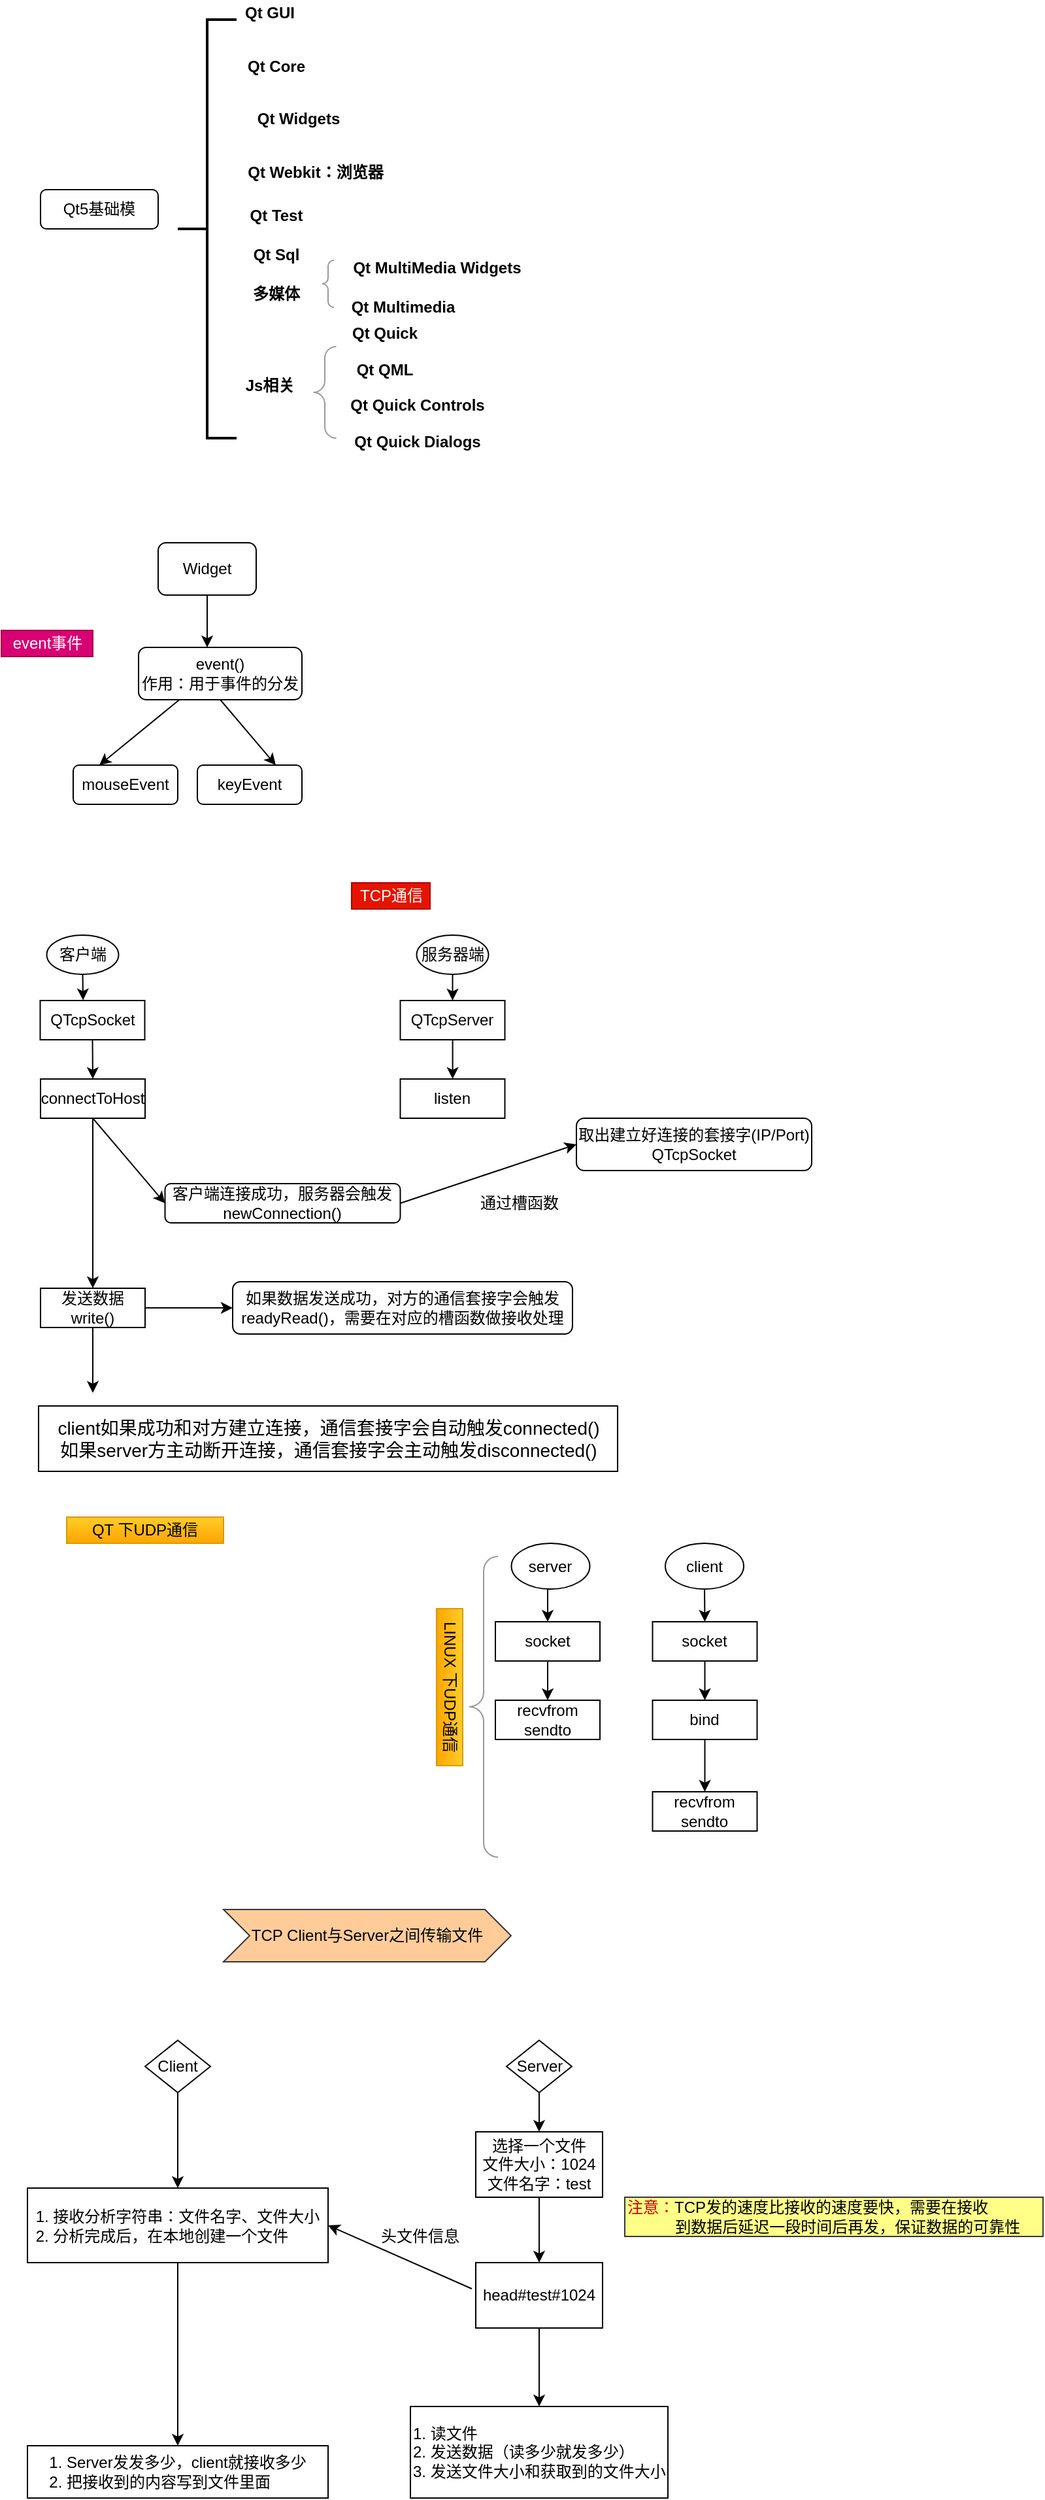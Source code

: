 <mxfile version="12.6.5" type="device"><diagram id="HTfQXZW-GP4o81y0SO6y" name="第 1 页"><mxGraphModel dx="1024" dy="596" grid="1" gridSize="10" guides="1" tooltips="1" connect="1" arrows="1" fold="1" page="1" pageScale="1" pageWidth="827" pageHeight="1169" math="0" shadow="0"><root><mxCell id="0"/><mxCell id="1" parent="0"/><mxCell id="d4XF6hIFqRcuVYZqolb3-1" value="Qt5基础模" style="rounded=1;whiteSpace=wrap;html=1;" parent="1" vertex="1"><mxGeometry x="60" y="165" width="90" height="30" as="geometry"/></mxCell><mxCell id="d4XF6hIFqRcuVYZqolb3-2" value="Qt Widgets" style="text;html=1;align=center;verticalAlign=middle;resizable=0;points=[];autosize=1;fontStyle=1" parent="1" vertex="1"><mxGeometry x="217" y="101" width="80" height="20" as="geometry"/></mxCell><mxCell id="d4XF6hIFqRcuVYZqolb3-3" value="Qt Webkit：浏览器" style="text;html=1;align=center;verticalAlign=middle;resizable=0;points=[];autosize=1;fontStyle=1" parent="1" vertex="1"><mxGeometry x="210" y="142" width="120" height="20" as="geometry"/></mxCell><mxCell id="d4XF6hIFqRcuVYZqolb3-6" value="Qt Test" style="text;html=1;align=center;verticalAlign=middle;resizable=0;points=[];autosize=1;fontStyle=1" parent="1" vertex="1"><mxGeometry x="210" y="175" width="60" height="20" as="geometry"/></mxCell><mxCell id="d4XF6hIFqRcuVYZqolb3-7" value="Qt Sql" style="text;html=1;align=center;verticalAlign=middle;resizable=0;points=[];autosize=1;fontStyle=1" parent="1" vertex="1"><mxGeometry x="215" y="205" width="50" height="20" as="geometry"/></mxCell><mxCell id="d4XF6hIFqRcuVYZqolb3-8" value="多媒体" style="text;html=1;align=center;verticalAlign=middle;resizable=0;points=[];autosize=1;fontStyle=1" parent="1" vertex="1"><mxGeometry x="215" y="235" width="50" height="20" as="geometry"/></mxCell><mxCell id="d4XF6hIFqRcuVYZqolb3-11" value="Qt MultiMedia Widgets" style="text;html=1;align=center;verticalAlign=middle;resizable=0;points=[];autosize=1;fontStyle=1" parent="1" vertex="1"><mxGeometry x="293" y="215" width="140" height="20" as="geometry"/></mxCell><mxCell id="d4XF6hIFqRcuVYZqolb3-12" value="Qt Multimedia" style="text;html=1;align=center;verticalAlign=middle;resizable=0;points=[];autosize=1;fontStyle=1" parent="1" vertex="1"><mxGeometry x="292" y="245" width="90" height="20" as="geometry"/></mxCell><mxCell id="d4XF6hIFqRcuVYZqolb3-13" value="Js相关" style="text;html=1;align=center;verticalAlign=middle;resizable=0;points=[];autosize=1;fontStyle=1" parent="1" vertex="1"><mxGeometry x="210" y="305" width="50" height="20" as="geometry"/></mxCell><mxCell id="d4XF6hIFqRcuVYZqolb3-14" value="Qt Quick" style="text;html=1;align=center;verticalAlign=middle;resizable=0;points=[];autosize=1;fontStyle=1" parent="1" vertex="1"><mxGeometry x="288" y="265" width="70" height="20" as="geometry"/></mxCell><mxCell id="d4XF6hIFqRcuVYZqolb3-15" value="Qt QML" style="text;html=1;align=center;verticalAlign=middle;resizable=0;points=[];autosize=1;fontStyle=1" parent="1" vertex="1"><mxGeometry x="293" y="293" width="60" height="20" as="geometry"/></mxCell><mxCell id="d4XF6hIFqRcuVYZqolb3-16" value="Qt Quick Controls" style="text;html=1;align=center;verticalAlign=middle;resizable=0;points=[];autosize=1;fontStyle=1" parent="1" vertex="1"><mxGeometry x="288" y="320" width="120" height="20" as="geometry"/></mxCell><mxCell id="d4XF6hIFqRcuVYZqolb3-17" value="Qt Quick Dialogs" style="text;html=1;align=center;verticalAlign=middle;resizable=0;points=[];autosize=1;fontStyle=1" parent="1" vertex="1"><mxGeometry x="293" y="348" width="110" height="20" as="geometry"/></mxCell><mxCell id="d4XF6hIFqRcuVYZqolb3-18" value="Qt Core" style="text;html=1;align=center;verticalAlign=middle;resizable=0;points=[];autosize=1;fontStyle=1" parent="1" vertex="1"><mxGeometry x="210" y="61" width="60" height="20" as="geometry"/></mxCell><mxCell id="d4XF6hIFqRcuVYZqolb3-19" value="Qt GUI" style="text;html=1;align=center;verticalAlign=middle;resizable=0;points=[];autosize=1;fontStyle=1" parent="1" vertex="1"><mxGeometry x="210" y="20" width="50" height="20" as="geometry"/></mxCell><mxCell id="d4XF6hIFqRcuVYZqolb3-24" value="" style="labelPosition=right;align=left;strokeWidth=1;shape=mxgraph.mockup.markup.curlyBrace;html=1;shadow=0;dashed=0;strokeColor=#999999;direction=north;fontStyle=1" parent="1" vertex="1"><mxGeometry x="270" y="219" width="20" height="36" as="geometry"/></mxCell><mxCell id="d4XF6hIFqRcuVYZqolb3-25" value="" style="labelPosition=right;align=left;strokeWidth=1;shape=mxgraph.mockup.markup.curlyBrace;html=1;shadow=0;dashed=0;strokeColor=#999999;direction=north;fontStyle=1" parent="1" vertex="1"><mxGeometry x="265" y="285" width="25" height="70" as="geometry"/></mxCell><mxCell id="d4XF6hIFqRcuVYZqolb3-28" value="" style="strokeWidth=2;html=1;shape=mxgraph.flowchart.annotation_2;align=left;labelPosition=right;pointerEvents=1;" parent="1" vertex="1"><mxGeometry x="165" y="35" width="45" height="320" as="geometry"/></mxCell><mxCell id="SctWM3pjKoVs_axGlhRX-1" value="Widget" style="rounded=1;whiteSpace=wrap;html=1;" parent="1" vertex="1"><mxGeometry x="150" y="435" width="75" height="40" as="geometry"/></mxCell><mxCell id="SctWM3pjKoVs_axGlhRX-2" value="event()&lt;br&gt;作用：用于事件的分发" style="rounded=1;whiteSpace=wrap;html=1;" parent="1" vertex="1"><mxGeometry x="135" y="515" width="125" height="40" as="geometry"/></mxCell><mxCell id="SctWM3pjKoVs_axGlhRX-4" value="mouseEvent" style="rounded=1;whiteSpace=wrap;html=1;" parent="1" vertex="1"><mxGeometry x="85" y="605" width="80" height="30" as="geometry"/></mxCell><mxCell id="SctWM3pjKoVs_axGlhRX-5" value="keyEvent" style="rounded=1;whiteSpace=wrap;html=1;" parent="1" vertex="1"><mxGeometry x="180" y="605" width="80" height="30" as="geometry"/></mxCell><mxCell id="SctWM3pjKoVs_axGlhRX-6" value="" style="endArrow=classic;html=1;entryX=0.25;entryY=0;entryDx=0;entryDy=0;exitX=0.25;exitY=1;exitDx=0;exitDy=0;" parent="1" source="SctWM3pjKoVs_axGlhRX-2" target="SctWM3pjKoVs_axGlhRX-4" edge="1"><mxGeometry width="50" height="50" relative="1" as="geometry"><mxPoint x="70" y="565" as="sourcePoint"/><mxPoint x="120" y="515" as="targetPoint"/></mxGeometry></mxCell><mxCell id="SctWM3pjKoVs_axGlhRX-7" value="" style="endArrow=classic;html=1;exitX=0.5;exitY=1;exitDx=0;exitDy=0;entryX=0.75;entryY=0;entryDx=0;entryDy=0;" parent="1" source="SctWM3pjKoVs_axGlhRX-2" target="SctWM3pjKoVs_axGlhRX-5" edge="1"><mxGeometry width="50" height="50" relative="1" as="geometry"><mxPoint x="330" y="605" as="sourcePoint"/><mxPoint x="380" y="555" as="targetPoint"/></mxGeometry></mxCell><mxCell id="SctWM3pjKoVs_axGlhRX-8" value="" style="endArrow=classic;html=1;exitX=0.5;exitY=1;exitDx=0;exitDy=0;entryX=0.42;entryY=0;entryDx=0;entryDy=0;entryPerimeter=0;" parent="1" source="SctWM3pjKoVs_axGlhRX-1" target="SctWM3pjKoVs_axGlhRX-2" edge="1"><mxGeometry width="50" height="50" relative="1" as="geometry"><mxPoint x="190" y="485" as="sourcePoint"/><mxPoint x="320" y="465" as="targetPoint"/></mxGeometry></mxCell><mxCell id="SctWM3pjKoVs_axGlhRX-9" value="event事件" style="text;html=1;align=center;verticalAlign=middle;resizable=0;points=[];autosize=1;fillColor=#d80073;strokeColor=#A50040;fontColor=#ffffff;" parent="1" vertex="1"><mxGeometry x="30" y="502" width="70" height="20" as="geometry"/></mxCell><mxCell id="G5ik3eymEjVucx8WVntN-1" value="TCP通信" style="text;html=1;align=center;verticalAlign=middle;resizable=0;points=[];autosize=1;fillColor=#e51400;strokeColor=#B20000;fontColor=#ffffff;" parent="1" vertex="1"><mxGeometry x="298" y="695" width="60" height="20" as="geometry"/></mxCell><mxCell id="G5ik3eymEjVucx8WVntN-16" style="edgeStyle=orthogonalEdgeStyle;rounded=0;orthogonalLoop=1;jettySize=auto;html=1;exitX=0.5;exitY=1;exitDx=0;exitDy=0;entryX=0.41;entryY=-0.007;entryDx=0;entryDy=0;entryPerimeter=0;" parent="1" source="G5ik3eymEjVucx8WVntN-3" target="G5ik3eymEjVucx8WVntN-4" edge="1"><mxGeometry relative="1" as="geometry"/></mxCell><mxCell id="G5ik3eymEjVucx8WVntN-3" value="客户端" style="ellipse;whiteSpace=wrap;html=1;" parent="1" vertex="1"><mxGeometry x="64.75" y="735" width="55" height="30" as="geometry"/></mxCell><mxCell id="G5ik3eymEjVucx8WVntN-17" style="edgeStyle=orthogonalEdgeStyle;rounded=0;orthogonalLoop=1;jettySize=auto;html=1;exitX=0.5;exitY=1;exitDx=0;exitDy=0;entryX=0.5;entryY=0;entryDx=0;entryDy=0;" parent="1" source="G5ik3eymEjVucx8WVntN-4" target="G5ik3eymEjVucx8WVntN-5" edge="1"><mxGeometry relative="1" as="geometry"/></mxCell><mxCell id="G5ik3eymEjVucx8WVntN-4" value="QTcpSocket" style="rounded=0;whiteSpace=wrap;html=1;" parent="1" vertex="1"><mxGeometry x="59.75" y="785" width="80" height="30" as="geometry"/></mxCell><mxCell id="G5ik3eymEjVucx8WVntN-26" style="edgeStyle=orthogonalEdgeStyle;rounded=0;orthogonalLoop=1;jettySize=auto;html=1;" parent="1" source="G5ik3eymEjVucx8WVntN-5" target="G5ik3eymEjVucx8WVntN-7" edge="1"><mxGeometry relative="1" as="geometry"/></mxCell><mxCell id="G5ik3eymEjVucx8WVntN-5" value="connectToHost" style="rounded=0;whiteSpace=wrap;html=1;" parent="1" vertex="1"><mxGeometry x="60" y="845" width="80" height="30" as="geometry"/></mxCell><mxCell id="G5ik3eymEjVucx8WVntN-25" style="edgeStyle=orthogonalEdgeStyle;rounded=0;orthogonalLoop=1;jettySize=auto;html=1;entryX=0;entryY=0.5;entryDx=0;entryDy=0;" parent="1" source="G5ik3eymEjVucx8WVntN-7" target="G5ik3eymEjVucx8WVntN-24" edge="1"><mxGeometry relative="1" as="geometry"/></mxCell><mxCell id="hzO7Vf2Xt3Nu7v-gK0D9-2" style="edgeStyle=orthogonalEdgeStyle;rounded=0;orthogonalLoop=1;jettySize=auto;html=1;" edge="1" parent="1" source="G5ik3eymEjVucx8WVntN-7"><mxGeometry relative="1" as="geometry"><mxPoint x="100" y="1085" as="targetPoint"/></mxGeometry></mxCell><mxCell id="G5ik3eymEjVucx8WVntN-7" value="发送数据 write()" style="rounded=0;whiteSpace=wrap;html=1;" parent="1" vertex="1"><mxGeometry x="60" y="1005" width="80" height="30" as="geometry"/></mxCell><mxCell id="G5ik3eymEjVucx8WVntN-14" style="edgeStyle=orthogonalEdgeStyle;rounded=0;orthogonalLoop=1;jettySize=auto;html=1;exitX=0.5;exitY=1;exitDx=0;exitDy=0;entryX=0.5;entryY=0;entryDx=0;entryDy=0;" parent="1" source="G5ik3eymEjVucx8WVntN-8" target="G5ik3eymEjVucx8WVntN-9" edge="1"><mxGeometry relative="1" as="geometry"/></mxCell><mxCell id="G5ik3eymEjVucx8WVntN-8" value="服务器端" style="ellipse;whiteSpace=wrap;html=1;" parent="1" vertex="1"><mxGeometry x="347.75" y="735" width="55" height="30" as="geometry"/></mxCell><mxCell id="G5ik3eymEjVucx8WVntN-11" value="" style="edgeStyle=orthogonalEdgeStyle;rounded=0;orthogonalLoop=1;jettySize=auto;html=1;" parent="1" source="G5ik3eymEjVucx8WVntN-9" target="G5ik3eymEjVucx8WVntN-10" edge="1"><mxGeometry relative="1" as="geometry"/></mxCell><mxCell id="G5ik3eymEjVucx8WVntN-9" value="QTcpServer" style="rounded=0;whiteSpace=wrap;html=1;" parent="1" vertex="1"><mxGeometry x="335.25" y="785" width="80" height="30" as="geometry"/></mxCell><mxCell id="G5ik3eymEjVucx8WVntN-10" value="listen" style="rounded=0;whiteSpace=wrap;html=1;" parent="1" vertex="1"><mxGeometry x="335.25" y="845" width="80" height="30" as="geometry"/></mxCell><mxCell id="G5ik3eymEjVucx8WVntN-18" value="客户端连接成功，服务器会触发newConnection()" style="rounded=1;whiteSpace=wrap;html=1;" parent="1" vertex="1"><mxGeometry x="155.25" y="925" width="180" height="30" as="geometry"/></mxCell><mxCell id="G5ik3eymEjVucx8WVntN-19" value="取出建立好连接的套接字(IP/Port)&lt;br&gt;QTcpSocket" style="rounded=1;whiteSpace=wrap;html=1;" parent="1" vertex="1"><mxGeometry x="470" y="875" width="180" height="40" as="geometry"/></mxCell><mxCell id="G5ik3eymEjVucx8WVntN-20" value="" style="endArrow=classic;html=1;exitX=0.5;exitY=1;exitDx=0;exitDy=0;entryX=0;entryY=0.5;entryDx=0;entryDy=0;" parent="1" source="G5ik3eymEjVucx8WVntN-5" target="G5ik3eymEjVucx8WVntN-18" edge="1"><mxGeometry width="50" height="50" relative="1" as="geometry"><mxPoint x="100" y="1065" as="sourcePoint"/><mxPoint x="150" y="1015" as="targetPoint"/></mxGeometry></mxCell><mxCell id="G5ik3eymEjVucx8WVntN-21" value="" style="endArrow=classic;html=1;exitX=1;exitY=0.5;exitDx=0;exitDy=0;entryX=0;entryY=0.5;entryDx=0;entryDy=0;" parent="1" source="G5ik3eymEjVucx8WVntN-18" target="G5ik3eymEjVucx8WVntN-19" edge="1"><mxGeometry width="50" height="50" relative="1" as="geometry"><mxPoint x="410" y="955" as="sourcePoint"/><mxPoint x="460" y="905" as="targetPoint"/></mxGeometry></mxCell><mxCell id="G5ik3eymEjVucx8WVntN-22" value="通过槽函数" style="text;html=1;strokeColor=none;fillColor=none;align=center;verticalAlign=middle;whiteSpace=wrap;rounded=0;" parent="1" vertex="1"><mxGeometry x="393" y="925" width="67" height="30" as="geometry"/></mxCell><mxCell id="G5ik3eymEjVucx8WVntN-24" value="如果数据发送成功，对方的通信套接字会触发readyRead()，需要在对应的槽函数做接收处理" style="rounded=1;whiteSpace=wrap;html=1;" parent="1" vertex="1"><mxGeometry x="207" y="1000" width="260" height="40" as="geometry"/></mxCell><mxCell id="hzO7Vf2Xt3Nu7v-gK0D9-3" value="&lt;span style=&quot;font-size: 14px&quot;&gt;client如果成功和对方建立连接，通信套接字会自动触发connected()&lt;/span&gt;&lt;br style=&quot;font-size: 14px&quot;&gt;&lt;span style=&quot;font-size: 14px&quot;&gt;如果server方主动断开连接，通信套接字会主动触发disconnected()&lt;/span&gt;" style="rounded=0;whiteSpace=wrap;html=1;" vertex="1" parent="1"><mxGeometry x="58.5" y="1095" width="443" height="50" as="geometry"/></mxCell><mxCell id="hzO7Vf2Xt3Nu7v-gK0D9-14" style="edgeStyle=orthogonalEdgeStyle;rounded=0;orthogonalLoop=1;jettySize=auto;html=1;exitX=0.5;exitY=1;exitDx=0;exitDy=0;entryX=0.5;entryY=0;entryDx=0;entryDy=0;" edge="1" parent="1" source="hzO7Vf2Xt3Nu7v-gK0D9-4" target="hzO7Vf2Xt3Nu7v-gK0D9-6"><mxGeometry relative="1" as="geometry"/></mxCell><mxCell id="hzO7Vf2Xt3Nu7v-gK0D9-4" value="socket" style="rounded=0;whiteSpace=wrap;html=1;" vertex="1" parent="1"><mxGeometry x="528.25" y="1260" width="80" height="30" as="geometry"/></mxCell><mxCell id="hzO7Vf2Xt3Nu7v-gK0D9-5" value="QT 下UDP通信" style="text;html=1;strokeColor=#d79b00;fillColor=#ffcd28;align=center;verticalAlign=middle;whiteSpace=wrap;rounded=0;gradientColor=#ffa500;" vertex="1" parent="1"><mxGeometry x="80" y="1180" width="120" height="20" as="geometry"/></mxCell><mxCell id="hzO7Vf2Xt3Nu7v-gK0D9-15" style="edgeStyle=orthogonalEdgeStyle;rounded=0;orthogonalLoop=1;jettySize=auto;html=1;exitX=0.5;exitY=1;exitDx=0;exitDy=0;entryX=0.5;entryY=0;entryDx=0;entryDy=0;" edge="1" parent="1" source="hzO7Vf2Xt3Nu7v-gK0D9-6" target="hzO7Vf2Xt3Nu7v-gK0D9-7"><mxGeometry relative="1" as="geometry"/></mxCell><mxCell id="hzO7Vf2Xt3Nu7v-gK0D9-6" value="bind" style="rounded=0;whiteSpace=wrap;html=1;" vertex="1" parent="1"><mxGeometry x="528.25" y="1320" width="80" height="30" as="geometry"/></mxCell><mxCell id="hzO7Vf2Xt3Nu7v-gK0D9-7" value="recvfrom&lt;br&gt;sendto" style="rounded=0;whiteSpace=wrap;html=1;" vertex="1" parent="1"><mxGeometry x="528.25" y="1390" width="80" height="30" as="geometry"/></mxCell><mxCell id="hzO7Vf2Xt3Nu7v-gK0D9-13" style="edgeStyle=orthogonalEdgeStyle;rounded=0;orthogonalLoop=1;jettySize=auto;html=1;exitX=0.5;exitY=1;exitDx=0;exitDy=0;entryX=0.5;entryY=0;entryDx=0;entryDy=0;" edge="1" parent="1" source="hzO7Vf2Xt3Nu7v-gK0D9-8" target="hzO7Vf2Xt3Nu7v-gK0D9-10"><mxGeometry relative="1" as="geometry"/></mxCell><mxCell id="hzO7Vf2Xt3Nu7v-gK0D9-8" value="socket" style="rounded=0;whiteSpace=wrap;html=1;" vertex="1" parent="1"><mxGeometry x="408" y="1260" width="80" height="30" as="geometry"/></mxCell><mxCell id="hzO7Vf2Xt3Nu7v-gK0D9-10" value="recvfrom&lt;br&gt;sendto" style="rounded=0;whiteSpace=wrap;html=1;" vertex="1" parent="1"><mxGeometry x="408" y="1320" width="80" height="30" as="geometry"/></mxCell><mxCell id="hzO7Vf2Xt3Nu7v-gK0D9-18" style="edgeStyle=orthogonalEdgeStyle;rounded=0;orthogonalLoop=1;jettySize=auto;html=1;exitX=0.5;exitY=1;exitDx=0;exitDy=0;entryX=0.5;entryY=0;entryDx=0;entryDy=0;" edge="1" parent="1" source="hzO7Vf2Xt3Nu7v-gK0D9-16" target="hzO7Vf2Xt3Nu7v-gK0D9-8"><mxGeometry relative="1" as="geometry"/></mxCell><mxCell id="hzO7Vf2Xt3Nu7v-gK0D9-16" value="server" style="ellipse;whiteSpace=wrap;html=1;" vertex="1" parent="1"><mxGeometry x="420.25" y="1200" width="60" height="35" as="geometry"/></mxCell><mxCell id="hzO7Vf2Xt3Nu7v-gK0D9-20" style="edgeStyle=orthogonalEdgeStyle;rounded=0;orthogonalLoop=1;jettySize=auto;html=1;exitX=0.5;exitY=1;exitDx=0;exitDy=0;entryX=0.5;entryY=0;entryDx=0;entryDy=0;" edge="1" parent="1" source="hzO7Vf2Xt3Nu7v-gK0D9-19" target="hzO7Vf2Xt3Nu7v-gK0D9-4"><mxGeometry relative="1" as="geometry"/></mxCell><mxCell id="hzO7Vf2Xt3Nu7v-gK0D9-19" value="client" style="ellipse;whiteSpace=wrap;html=1;" vertex="1" parent="1"><mxGeometry x="538" y="1200" width="60" height="35" as="geometry"/></mxCell><mxCell id="hzO7Vf2Xt3Nu7v-gK0D9-22" value="" style="labelPosition=right;align=left;strokeWidth=1;shape=mxgraph.mockup.markup.curlyBrace;html=1;shadow=0;dashed=0;strokeColor=#999999;direction=north;" vertex="1" parent="1"><mxGeometry x="388" y="1210" width="22" height="230" as="geometry"/></mxCell><mxCell id="hzO7Vf2Xt3Nu7v-gK0D9-23" value="LINUX 下UDP通信" style="text;html=1;strokeColor=#d79b00;fillColor=#ffcd28;align=center;verticalAlign=middle;whiteSpace=wrap;rounded=0;gradientColor=#ffa500;rotation=90;" vertex="1" parent="1"><mxGeometry x="313" y="1300" width="120" height="20" as="geometry"/></mxCell><mxCell id="hzO7Vf2Xt3Nu7v-gK0D9-28" value="&lt;span style=&quot;white-space: normal&quot;&gt;TCP Client与Server之间传输文件&lt;/span&gt;" style="shape=step;perimeter=stepPerimeter;whiteSpace=wrap;html=1;fixedSize=1;fillColor=#ffcc99;strokeColor=#36393d;" vertex="1" parent="1"><mxGeometry x="200" y="1480" width="220" height="40" as="geometry"/></mxCell><mxCell id="hzO7Vf2Xt3Nu7v-gK0D9-49" style="edgeStyle=orthogonalEdgeStyle;rounded=0;orthogonalLoop=1;jettySize=auto;html=1;exitX=0.5;exitY=1;exitDx=0;exitDy=0;entryX=0.5;entryY=0;entryDx=0;entryDy=0;" edge="1" parent="1" source="hzO7Vf2Xt3Nu7v-gK0D9-30" target="hzO7Vf2Xt3Nu7v-gK0D9-44"><mxGeometry relative="1" as="geometry"/></mxCell><mxCell id="hzO7Vf2Xt3Nu7v-gK0D9-30" value="Client" style="rhombus;whiteSpace=wrap;html=1;" vertex="1" parent="1"><mxGeometry x="140" y="1580" width="50" height="40" as="geometry"/></mxCell><mxCell id="hzO7Vf2Xt3Nu7v-gK0D9-51" style="edgeStyle=orthogonalEdgeStyle;rounded=0;orthogonalLoop=1;jettySize=auto;html=1;exitX=0.5;exitY=1;exitDx=0;exitDy=0;entryX=0.5;entryY=0;entryDx=0;entryDy=0;" edge="1" parent="1" source="hzO7Vf2Xt3Nu7v-gK0D9-31" target="hzO7Vf2Xt3Nu7v-gK0D9-33"><mxGeometry relative="1" as="geometry"/></mxCell><mxCell id="hzO7Vf2Xt3Nu7v-gK0D9-31" value="Server" style="rhombus;whiteSpace=wrap;html=1;" vertex="1" parent="1"><mxGeometry x="416.5" y="1580" width="50" height="40" as="geometry"/></mxCell><mxCell id="hzO7Vf2Xt3Nu7v-gK0D9-39" value="" style="edgeStyle=orthogonalEdgeStyle;rounded=0;orthogonalLoop=1;jettySize=auto;html=1;" edge="1" parent="1" source="hzO7Vf2Xt3Nu7v-gK0D9-33" target="hzO7Vf2Xt3Nu7v-gK0D9-38"><mxGeometry relative="1" as="geometry"/></mxCell><mxCell id="hzO7Vf2Xt3Nu7v-gK0D9-33" value="选择一个文件&lt;br&gt;文件大小：1024&lt;br&gt;文件名字：test" style="rounded=0;whiteSpace=wrap;html=1;" vertex="1" parent="1"><mxGeometry x="393" y="1650" width="97" height="50" as="geometry"/></mxCell><mxCell id="hzO7Vf2Xt3Nu7v-gK0D9-43" style="edgeStyle=orthogonalEdgeStyle;rounded=0;orthogonalLoop=1;jettySize=auto;html=1;exitX=0.5;exitY=1;exitDx=0;exitDy=0;entryX=0.5;entryY=0;entryDx=0;entryDy=0;" edge="1" parent="1" source="hzO7Vf2Xt3Nu7v-gK0D9-38" target="hzO7Vf2Xt3Nu7v-gK0D9-41"><mxGeometry relative="1" as="geometry"/></mxCell><mxCell id="hzO7Vf2Xt3Nu7v-gK0D9-38" value="head#test#1024" style="rounded=0;whiteSpace=wrap;html=1;" vertex="1" parent="1"><mxGeometry x="393" y="1750" width="97" height="50" as="geometry"/></mxCell><mxCell id="hzO7Vf2Xt3Nu7v-gK0D9-41" value="1. 读文件&lt;br&gt;2. 发送数据（读多少就发多少）&lt;br&gt;3. 发送文件大小和获取到的文件大小" style="rounded=0;whiteSpace=wrap;html=1;align=left;" vertex="1" parent="1"><mxGeometry x="343" y="1860" width="197" height="70" as="geometry"/></mxCell><mxCell id="hzO7Vf2Xt3Nu7v-gK0D9-40" value="头文件信息" style="text;html=1;align=center;verticalAlign=middle;resizable=0;points=[];autosize=1;" vertex="1" parent="1"><mxGeometry x="310" y="1720" width="80" height="20" as="geometry"/></mxCell><mxCell id="hzO7Vf2Xt3Nu7v-gK0D9-50" style="edgeStyle=orthogonalEdgeStyle;rounded=0;orthogonalLoop=1;jettySize=auto;html=1;exitX=0.5;exitY=1;exitDx=0;exitDy=0;entryX=0.5;entryY=0;entryDx=0;entryDy=0;" edge="1" parent="1" source="hzO7Vf2Xt3Nu7v-gK0D9-44" target="hzO7Vf2Xt3Nu7v-gK0D9-46"><mxGeometry relative="1" as="geometry"/></mxCell><mxCell id="hzO7Vf2Xt3Nu7v-gK0D9-44" value="&lt;div style=&quot;text-align: left&quot;&gt;&lt;span&gt;1. 接收分析字符串：文件名字、文件大小&lt;/span&gt;&lt;/div&gt;&lt;div style=&quot;text-align: left&quot;&gt;&lt;span&gt;2. 分析完成后，在本地创建一个文件&lt;/span&gt;&lt;/div&gt;" style="rounded=0;whiteSpace=wrap;html=1;" vertex="1" parent="1"><mxGeometry x="50" y="1693" width="230" height="57" as="geometry"/></mxCell><mxCell id="hzO7Vf2Xt3Nu7v-gK0D9-46" value="&lt;div style=&quot;text-align: left&quot;&gt;&lt;span&gt;1. Server发发多少，client就接收多少&lt;/span&gt;&lt;/div&gt;&lt;div style=&quot;text-align: left&quot;&gt;&lt;span&gt;2. 把接收到的内容写到文件里面&lt;/span&gt;&lt;/div&gt;" style="rounded=0;whiteSpace=wrap;html=1;" vertex="1" parent="1"><mxGeometry x="50" y="1890" width="230" height="40" as="geometry"/></mxCell><mxCell id="hzO7Vf2Xt3Nu7v-gK0D9-48" value="" style="endArrow=classic;html=1;entryX=1;entryY=0.5;entryDx=0;entryDy=0;" edge="1" parent="1" target="hzO7Vf2Xt3Nu7v-gK0D9-44"><mxGeometry width="50" height="50" relative="1" as="geometry"><mxPoint x="390" y="1770" as="sourcePoint"/><mxPoint x="370" y="1740" as="targetPoint"/></mxGeometry></mxCell><mxCell id="hzO7Vf2Xt3Nu7v-gK0D9-52" value="&lt;font color=&quot;#cc0000&quot;&gt;注意：&lt;/font&gt;TCP发的速度比接收的速度要快，需要在接收&lt;br&gt;&amp;nbsp; &amp;nbsp; &amp;nbsp; &amp;nbsp; &amp;nbsp; &amp;nbsp;到数据后延迟一段时间后再发，保证数据的可靠性" style="text;html=1;align=left;verticalAlign=middle;resizable=0;points=[];autosize=1;fillColor=#ffff88;strokeColor=#36393d;" vertex="1" parent="1"><mxGeometry x="507" y="1700" width="320" height="30" as="geometry"/></mxCell></root></mxGraphModel></diagram></mxfile>